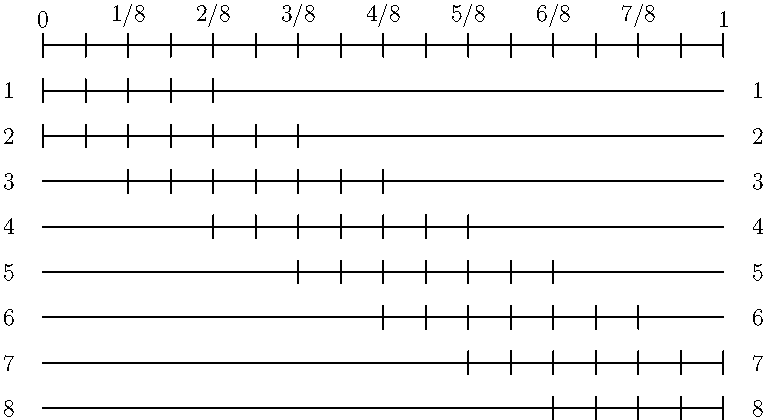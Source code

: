 unitsize(0.75cm, 0.4cm);

draw((0,0) -- (16,0));

for(int i = 0; i < 17; ++i) {
    draw((i, -0.5) -- (i, 0.5));
}

label("0", (0, 0.5), N);
label("1", (16, 0.5), N);
for(int i = 1; i < 8; ++i) {
    label(string(i)+"/8", (2*i, 0.5), N);
}

int kstart = -4;
int kend = 2;
for(int n = 1; n <= 8; ++n) {
    label(string(n), (-0.5, -2*n), W);
    label(string(n), (16.5, -2*n), E);
    draw((0, -2*n) -- (16, -2*n));

    kstart += 2;
    kend += 2;
    for(int k = max(kstart, 0); k <= min(kend, 16); ++k) {
        draw((k, -2*n - 0.5) -- (k, -2*n + 0.5));
    }
}

